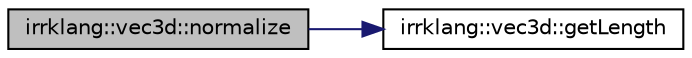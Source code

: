 digraph "irrklang::vec3d::normalize"
{
  bgcolor="transparent";
  edge [fontname="Helvetica",fontsize="10",labelfontname="Helvetica",labelfontsize="10"];
  node [fontname="Helvetica",fontsize="10",shape=record];
  rankdir="LR";
  Node1 [label="irrklang::vec3d::normalize",height=0.2,width=0.4,color="black", fillcolor="grey75", style="filled", fontcolor="black"];
  Node1 -> Node2 [color="midnightblue",fontsize="10",style="solid",fontname="Helvetica"];
  Node2 [label="irrklang::vec3d::getLength",height=0.2,width=0.4,color="black",URL="$classirrklang_1_1vec3d.html#a0e37bc53c61352fb1b6390c97ea0c6aa",tooltip="Returns length of the vector. "];
}
